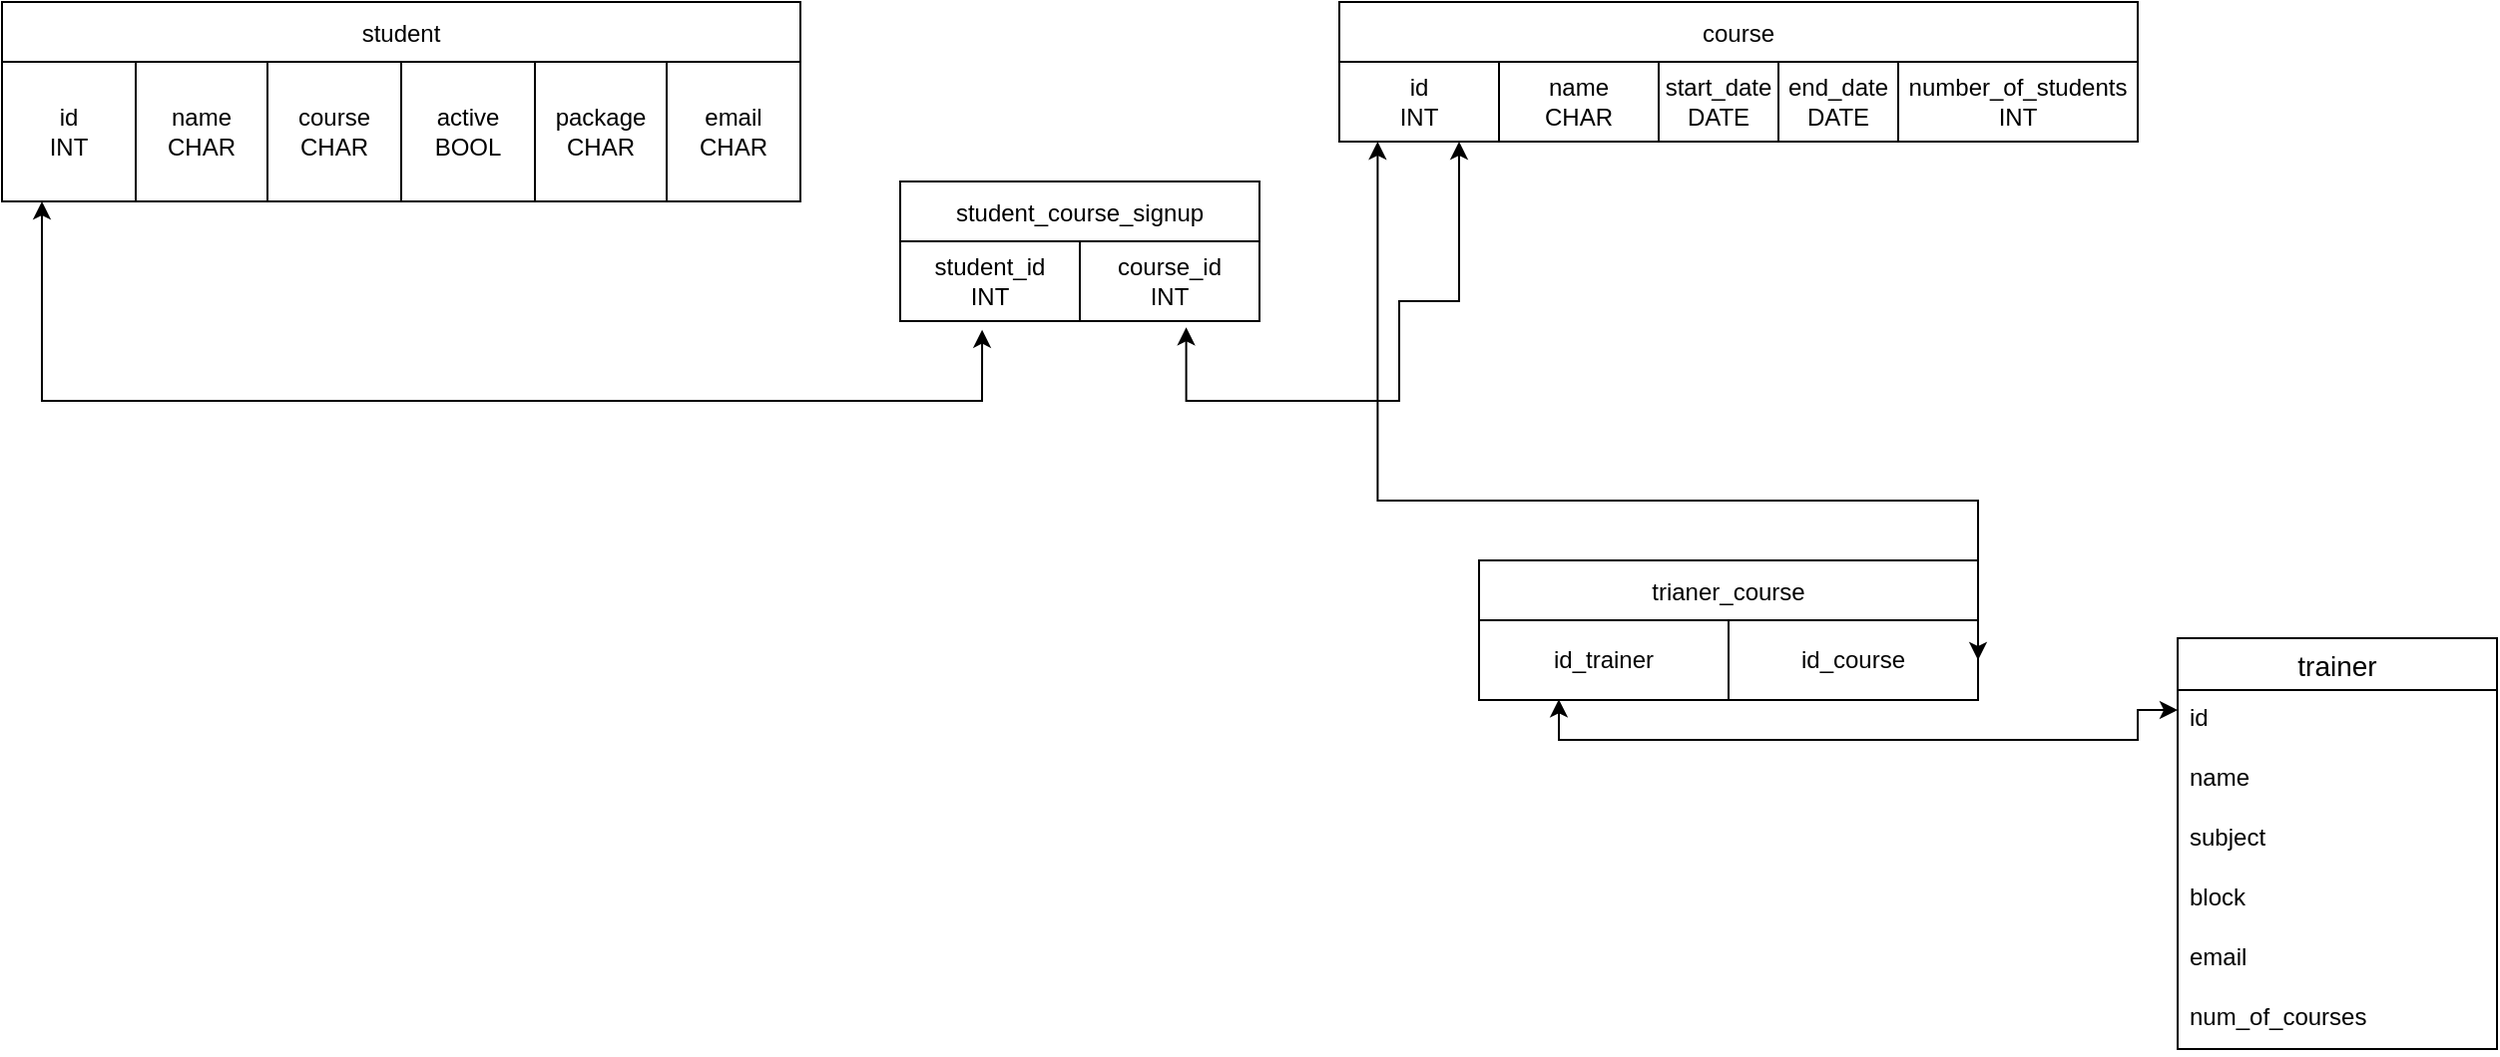 <mxfile version="24.0.7" type="device">
  <diagram name="Page-1" id="col7ZlXN_MJUNjug7xue">
    <mxGraphModel dx="1674" dy="746" grid="1" gridSize="10" guides="1" tooltips="1" connect="1" arrows="1" fold="1" page="1" pageScale="1" pageWidth="827" pageHeight="1169" math="0" shadow="0">
      <root>
        <mxCell id="0" />
        <mxCell id="1" parent="0" />
        <mxCell id="Ce9-pHVRbCDx5V6s-bzh-1" value="trainer" style="swimlane;fontStyle=0;childLayout=stackLayout;horizontal=1;startSize=26;horizontalStack=0;resizeParent=1;resizeParentMax=0;resizeLast=0;collapsible=1;marginBottom=0;align=center;fontSize=14;" vertex="1" parent="1">
          <mxGeometry x="1490" y="379" width="160" height="206" as="geometry" />
        </mxCell>
        <mxCell id="Ce9-pHVRbCDx5V6s-bzh-2" value="id" style="text;strokeColor=none;fillColor=none;spacingLeft=4;spacingRight=4;overflow=hidden;rotatable=0;points=[[0,0.5],[1,0.5]];portConstraint=eastwest;fontSize=12;whiteSpace=wrap;html=1;" vertex="1" parent="Ce9-pHVRbCDx5V6s-bzh-1">
          <mxGeometry y="26" width="160" height="30" as="geometry" />
        </mxCell>
        <mxCell id="Ce9-pHVRbCDx5V6s-bzh-3" value="name" style="text;strokeColor=none;fillColor=none;spacingLeft=4;spacingRight=4;overflow=hidden;rotatable=0;points=[[0,0.5],[1,0.5]];portConstraint=eastwest;fontSize=12;whiteSpace=wrap;html=1;" vertex="1" parent="Ce9-pHVRbCDx5V6s-bzh-1">
          <mxGeometry y="56" width="160" height="30" as="geometry" />
        </mxCell>
        <mxCell id="Ce9-pHVRbCDx5V6s-bzh-4" value="subject" style="text;strokeColor=none;fillColor=none;spacingLeft=4;spacingRight=4;overflow=hidden;rotatable=0;points=[[0,0.5],[1,0.5]];portConstraint=eastwest;fontSize=12;whiteSpace=wrap;html=1;" vertex="1" parent="Ce9-pHVRbCDx5V6s-bzh-1">
          <mxGeometry y="86" width="160" height="30" as="geometry" />
        </mxCell>
        <mxCell id="Ce9-pHVRbCDx5V6s-bzh-5" value="block" style="text;strokeColor=none;fillColor=none;spacingLeft=4;spacingRight=4;overflow=hidden;rotatable=0;points=[[0,0.5],[1,0.5]];portConstraint=eastwest;fontSize=12;whiteSpace=wrap;html=1;" vertex="1" parent="Ce9-pHVRbCDx5V6s-bzh-1">
          <mxGeometry y="116" width="160" height="30" as="geometry" />
        </mxCell>
        <mxCell id="Ce9-pHVRbCDx5V6s-bzh-6" value="email" style="text;strokeColor=none;fillColor=none;spacingLeft=4;spacingRight=4;overflow=hidden;rotatable=0;points=[[0,0.5],[1,0.5]];portConstraint=eastwest;fontSize=12;whiteSpace=wrap;html=1;" vertex="1" parent="Ce9-pHVRbCDx5V6s-bzh-1">
          <mxGeometry y="146" width="160" height="30" as="geometry" />
        </mxCell>
        <mxCell id="Ce9-pHVRbCDx5V6s-bzh-47" value="num_of_courses" style="text;strokeColor=none;fillColor=none;spacingLeft=4;spacingRight=4;overflow=hidden;rotatable=0;points=[[0,0.5],[1,0.5]];portConstraint=eastwest;fontSize=12;whiteSpace=wrap;html=1;" vertex="1" parent="Ce9-pHVRbCDx5V6s-bzh-1">
          <mxGeometry y="176" width="160" height="30" as="geometry" />
        </mxCell>
        <mxCell id="Ce9-pHVRbCDx5V6s-bzh-7" value="student" style="shape=table;startSize=30;container=1;collapsible=0;childLayout=tableLayout;" vertex="1" parent="1">
          <mxGeometry x="400" y="60" width="400" height="100" as="geometry" />
        </mxCell>
        <mxCell id="Ce9-pHVRbCDx5V6s-bzh-8" value="" style="shape=tableRow;horizontal=0;startSize=0;swimlaneHead=0;swimlaneBody=0;strokeColor=inherit;top=0;left=0;bottom=0;right=0;collapsible=0;dropTarget=0;fillColor=none;points=[[0,0.5],[1,0.5]];portConstraint=eastwest;" vertex="1" parent="Ce9-pHVRbCDx5V6s-bzh-7">
          <mxGeometry y="30" width="400" height="70" as="geometry" />
        </mxCell>
        <mxCell id="Ce9-pHVRbCDx5V6s-bzh-9" value="id&lt;div&gt;INT&lt;/div&gt;" style="shape=partialRectangle;html=1;whiteSpace=wrap;connectable=0;strokeColor=inherit;overflow=hidden;fillColor=none;top=0;left=0;bottom=0;right=0;pointerEvents=1;" vertex="1" parent="Ce9-pHVRbCDx5V6s-bzh-8">
          <mxGeometry width="67" height="70" as="geometry">
            <mxRectangle width="67" height="70" as="alternateBounds" />
          </mxGeometry>
        </mxCell>
        <mxCell id="Ce9-pHVRbCDx5V6s-bzh-10" value="name&lt;div&gt;CHAR&lt;/div&gt;" style="shape=partialRectangle;html=1;whiteSpace=wrap;connectable=0;strokeColor=inherit;overflow=hidden;fillColor=none;top=0;left=0;bottom=0;right=0;pointerEvents=1;" vertex="1" parent="Ce9-pHVRbCDx5V6s-bzh-8">
          <mxGeometry x="67" width="66" height="70" as="geometry">
            <mxRectangle width="66" height="70" as="alternateBounds" />
          </mxGeometry>
        </mxCell>
        <mxCell id="Ce9-pHVRbCDx5V6s-bzh-11" value="course&lt;div&gt;CHAR&lt;/div&gt;" style="shape=partialRectangle;html=1;whiteSpace=wrap;connectable=0;strokeColor=inherit;overflow=hidden;fillColor=none;top=0;left=0;bottom=0;right=0;pointerEvents=1;" vertex="1" parent="Ce9-pHVRbCDx5V6s-bzh-8">
          <mxGeometry x="133" width="67" height="70" as="geometry">
            <mxRectangle width="67" height="70" as="alternateBounds" />
          </mxGeometry>
        </mxCell>
        <mxCell id="Ce9-pHVRbCDx5V6s-bzh-12" value="active&lt;div&gt;BOOL&lt;/div&gt;" style="shape=partialRectangle;html=1;whiteSpace=wrap;connectable=0;strokeColor=inherit;overflow=hidden;fillColor=none;top=0;left=0;bottom=0;right=0;pointerEvents=1;" vertex="1" parent="Ce9-pHVRbCDx5V6s-bzh-8">
          <mxGeometry x="200" width="67" height="70" as="geometry">
            <mxRectangle width="67" height="70" as="alternateBounds" />
          </mxGeometry>
        </mxCell>
        <mxCell id="Ce9-pHVRbCDx5V6s-bzh-13" value="package&lt;div&gt;CHAR&lt;/div&gt;" style="shape=partialRectangle;html=1;whiteSpace=wrap;connectable=0;strokeColor=inherit;overflow=hidden;fillColor=none;top=0;left=0;bottom=0;right=0;pointerEvents=1;" vertex="1" parent="Ce9-pHVRbCDx5V6s-bzh-8">
          <mxGeometry x="267" width="66" height="70" as="geometry">
            <mxRectangle width="66" height="70" as="alternateBounds" />
          </mxGeometry>
        </mxCell>
        <mxCell id="Ce9-pHVRbCDx5V6s-bzh-14" value="email&lt;div&gt;CHAR&lt;/div&gt;" style="shape=partialRectangle;html=1;whiteSpace=wrap;connectable=0;strokeColor=inherit;overflow=hidden;fillColor=none;top=0;left=0;bottom=0;right=0;pointerEvents=1;" vertex="1" parent="Ce9-pHVRbCDx5V6s-bzh-8">
          <mxGeometry x="333" width="67" height="70" as="geometry">
            <mxRectangle width="67" height="70" as="alternateBounds" />
          </mxGeometry>
        </mxCell>
        <mxCell id="Ce9-pHVRbCDx5V6s-bzh-30" value="course" style="shape=table;startSize=30;container=1;collapsible=0;childLayout=tableLayout;" vertex="1" parent="1">
          <mxGeometry x="1070" y="60" width="400" height="70" as="geometry" />
        </mxCell>
        <mxCell id="Ce9-pHVRbCDx5V6s-bzh-31" value="" style="shape=tableRow;horizontal=0;startSize=0;swimlaneHead=0;swimlaneBody=0;strokeColor=inherit;top=0;left=0;bottom=0;right=0;collapsible=0;dropTarget=0;fillColor=none;points=[[0,0.5],[1,0.5]];portConstraint=eastwest;" vertex="1" parent="Ce9-pHVRbCDx5V6s-bzh-30">
          <mxGeometry y="30" width="400" height="40" as="geometry" />
        </mxCell>
        <mxCell id="Ce9-pHVRbCDx5V6s-bzh-32" value="id&lt;div&gt;INT&lt;/div&gt;" style="shape=partialRectangle;html=1;whiteSpace=wrap;connectable=0;strokeColor=inherit;overflow=hidden;fillColor=none;top=0;left=0;bottom=0;right=0;pointerEvents=1;" vertex="1" parent="Ce9-pHVRbCDx5V6s-bzh-31">
          <mxGeometry width="80" height="40" as="geometry">
            <mxRectangle width="80" height="40" as="alternateBounds" />
          </mxGeometry>
        </mxCell>
        <mxCell id="Ce9-pHVRbCDx5V6s-bzh-33" value="name&lt;div&gt;CHAR&lt;/div&gt;" style="shape=partialRectangle;html=1;whiteSpace=wrap;connectable=0;strokeColor=inherit;overflow=hidden;fillColor=none;top=0;left=0;bottom=0;right=0;pointerEvents=1;" vertex="1" parent="Ce9-pHVRbCDx5V6s-bzh-31">
          <mxGeometry x="80" width="80" height="40" as="geometry">
            <mxRectangle width="80" height="40" as="alternateBounds" />
          </mxGeometry>
        </mxCell>
        <mxCell id="Ce9-pHVRbCDx5V6s-bzh-34" value="start_date&lt;div&gt;DATE&lt;/div&gt;" style="shape=partialRectangle;html=1;whiteSpace=wrap;connectable=0;strokeColor=inherit;overflow=hidden;fillColor=none;top=0;left=0;bottom=0;right=0;pointerEvents=1;" vertex="1" parent="Ce9-pHVRbCDx5V6s-bzh-31">
          <mxGeometry x="160" width="60" height="40" as="geometry">
            <mxRectangle width="60" height="40" as="alternateBounds" />
          </mxGeometry>
        </mxCell>
        <mxCell id="Ce9-pHVRbCDx5V6s-bzh-35" value="end_date&lt;div&gt;DATE&lt;/div&gt;" style="shape=partialRectangle;html=1;whiteSpace=wrap;connectable=0;strokeColor=inherit;overflow=hidden;fillColor=none;top=0;left=0;bottom=0;right=0;pointerEvents=1;" vertex="1" parent="Ce9-pHVRbCDx5V6s-bzh-31">
          <mxGeometry x="220" width="60" height="40" as="geometry">
            <mxRectangle width="60" height="40" as="alternateBounds" />
          </mxGeometry>
        </mxCell>
        <mxCell id="Ce9-pHVRbCDx5V6s-bzh-36" value="number_of_students&lt;div&gt;INT&lt;/div&gt;" style="shape=partialRectangle;html=1;whiteSpace=wrap;connectable=0;strokeColor=inherit;overflow=hidden;fillColor=none;top=0;left=0;bottom=0;right=0;pointerEvents=1;" vertex="1" parent="Ce9-pHVRbCDx5V6s-bzh-31">
          <mxGeometry x="280" width="120" height="40" as="geometry">
            <mxRectangle width="120" height="40" as="alternateBounds" />
          </mxGeometry>
        </mxCell>
        <mxCell id="Ce9-pHVRbCDx5V6s-bzh-37" value="student_course_signup" style="shape=table;startSize=30;container=1;collapsible=0;childLayout=tableLayout;" vertex="1" parent="1">
          <mxGeometry x="850" y="150" width="180" height="70" as="geometry" />
        </mxCell>
        <mxCell id="Ce9-pHVRbCDx5V6s-bzh-38" value="" style="shape=tableRow;horizontal=0;startSize=0;swimlaneHead=0;swimlaneBody=0;strokeColor=inherit;top=0;left=0;bottom=0;right=0;collapsible=0;dropTarget=0;fillColor=none;points=[[0,0.5],[1,0.5]];portConstraint=eastwest;" vertex="1" parent="Ce9-pHVRbCDx5V6s-bzh-37">
          <mxGeometry y="30" width="180" height="40" as="geometry" />
        </mxCell>
        <mxCell id="Ce9-pHVRbCDx5V6s-bzh-39" value="student_id&lt;div&gt;INT&lt;/div&gt;" style="shape=partialRectangle;html=1;whiteSpace=wrap;connectable=0;strokeColor=inherit;overflow=hidden;fillColor=none;top=0;left=0;bottom=0;right=0;pointerEvents=1;" vertex="1" parent="Ce9-pHVRbCDx5V6s-bzh-38">
          <mxGeometry width="90" height="40" as="geometry">
            <mxRectangle width="90" height="40" as="alternateBounds" />
          </mxGeometry>
        </mxCell>
        <mxCell id="Ce9-pHVRbCDx5V6s-bzh-40" value="course_id&lt;div&gt;INT&lt;/div&gt;" style="shape=partialRectangle;html=1;whiteSpace=wrap;connectable=0;strokeColor=inherit;overflow=hidden;fillColor=none;top=0;left=0;bottom=0;right=0;pointerEvents=1;" vertex="1" parent="Ce9-pHVRbCDx5V6s-bzh-38">
          <mxGeometry x="90" width="90" height="40" as="geometry">
            <mxRectangle width="90" height="40" as="alternateBounds" />
          </mxGeometry>
        </mxCell>
        <mxCell id="Ce9-pHVRbCDx5V6s-bzh-45" value="" style="endArrow=classic;startArrow=classic;html=1;rounded=0;edgeStyle=orthogonalEdgeStyle;exitX=0.796;exitY=1.079;exitDx=0;exitDy=0;exitPerimeter=0;" edge="1" parent="1" source="Ce9-pHVRbCDx5V6s-bzh-38" target="Ce9-pHVRbCDx5V6s-bzh-31">
          <mxGeometry width="50" height="50" relative="1" as="geometry">
            <mxPoint x="1080" y="260" as="sourcePoint" />
            <mxPoint x="1100" y="160" as="targetPoint" />
            <Array as="points">
              <mxPoint x="993" y="260" />
              <mxPoint x="1100" y="260" />
              <mxPoint x="1100" y="210" />
              <mxPoint x="1130" y="210" />
            </Array>
          </mxGeometry>
        </mxCell>
        <mxCell id="Ce9-pHVRbCDx5V6s-bzh-46" value="" style="endArrow=classic;startArrow=classic;html=1;rounded=0;edgeStyle=orthogonalEdgeStyle;entryX=0.228;entryY=1.109;entryDx=0;entryDy=0;entryPerimeter=0;" edge="1" parent="1" source="Ce9-pHVRbCDx5V6s-bzh-8" target="Ce9-pHVRbCDx5V6s-bzh-38">
          <mxGeometry width="50" height="50" relative="1" as="geometry">
            <mxPoint x="420" y="271" as="sourcePoint" />
            <mxPoint x="890" y="260" as="targetPoint" />
            <Array as="points">
              <mxPoint x="420" y="260" />
              <mxPoint x="891" y="260" />
            </Array>
          </mxGeometry>
        </mxCell>
        <mxCell id="Ce9-pHVRbCDx5V6s-bzh-48" value="trianer_course" style="shape=table;startSize=30;container=1;collapsible=0;childLayout=tableLayout;" vertex="1" parent="1">
          <mxGeometry x="1140" y="340" width="250" height="70" as="geometry" />
        </mxCell>
        <mxCell id="Ce9-pHVRbCDx5V6s-bzh-49" value="" style="shape=tableRow;horizontal=0;startSize=0;swimlaneHead=0;swimlaneBody=0;strokeColor=inherit;top=0;left=0;bottom=0;right=0;collapsible=0;dropTarget=0;fillColor=none;points=[[0,0.5],[1,0.5]];portConstraint=eastwest;" vertex="1" parent="Ce9-pHVRbCDx5V6s-bzh-48">
          <mxGeometry y="30" width="250" height="40" as="geometry" />
        </mxCell>
        <mxCell id="Ce9-pHVRbCDx5V6s-bzh-50" value="id_trainer" style="shape=partialRectangle;html=1;whiteSpace=wrap;connectable=0;strokeColor=inherit;overflow=hidden;fillColor=none;top=0;left=0;bottom=0;right=0;pointerEvents=1;" vertex="1" parent="Ce9-pHVRbCDx5V6s-bzh-49">
          <mxGeometry width="125" height="40" as="geometry">
            <mxRectangle width="125" height="40" as="alternateBounds" />
          </mxGeometry>
        </mxCell>
        <mxCell id="Ce9-pHVRbCDx5V6s-bzh-51" value="id_course" style="shape=partialRectangle;html=1;whiteSpace=wrap;connectable=0;strokeColor=inherit;overflow=hidden;fillColor=none;top=0;left=0;bottom=0;right=0;pointerEvents=1;" vertex="1" parent="Ce9-pHVRbCDx5V6s-bzh-49">
          <mxGeometry x="125" width="125" height="40" as="geometry">
            <mxRectangle width="125" height="40" as="alternateBounds" />
          </mxGeometry>
        </mxCell>
        <mxCell id="Ce9-pHVRbCDx5V6s-bzh-55" value="" style="endArrow=classic;startArrow=classic;html=1;rounded=0;edgeStyle=orthogonalEdgeStyle;entryX=0.16;entryY=0.992;entryDx=0;entryDy=0;entryPerimeter=0;" edge="1" parent="1" target="Ce9-pHVRbCDx5V6s-bzh-49">
          <mxGeometry width="50" height="50" relative="1" as="geometry">
            <mxPoint x="1490" y="415" as="sourcePoint" />
            <mxPoint x="1180" y="450" as="targetPoint" />
            <Array as="points">
              <mxPoint x="1470" y="415" />
              <mxPoint x="1470" y="430" />
              <mxPoint x="1180" y="430" />
            </Array>
          </mxGeometry>
        </mxCell>
        <mxCell id="Ce9-pHVRbCDx5V6s-bzh-58" value="" style="endArrow=classic;startArrow=classic;html=1;rounded=0;edgeStyle=orthogonalEdgeStyle;exitX=1;exitY=0.5;exitDx=0;exitDy=0;entryX=0.048;entryY=1;entryDx=0;entryDy=0;entryPerimeter=0;" edge="1" parent="1" source="Ce9-pHVRbCDx5V6s-bzh-49" target="Ce9-pHVRbCDx5V6s-bzh-31">
          <mxGeometry width="50" height="50" relative="1" as="geometry">
            <mxPoint x="1400" y="390" as="sourcePoint" />
            <mxPoint x="1090" y="140" as="targetPoint" />
            <Array as="points">
              <mxPoint x="1390" y="310" />
              <mxPoint x="1089" y="310" />
            </Array>
          </mxGeometry>
        </mxCell>
      </root>
    </mxGraphModel>
  </diagram>
</mxfile>
